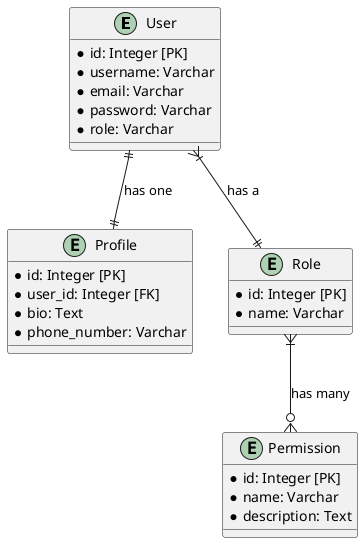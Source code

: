 @startuml
entity User {
    * id: Integer [PK]
    * username: Varchar
    * email: Varchar
    * password: Varchar
    * role: Varchar
}

entity Profile {
    * id: Integer [PK]
    * user_id: Integer [FK]
    * bio: Text
    * phone_number: Varchar
}

entity Role {
    * id: Integer [PK]
    * name: Varchar
}

entity Permission {
    * id: Integer [PK]
    * name: Varchar
    * description: Text
}

User ||--|| Profile : "has one"
User }|--|| Role : "has a"
Role }|--o{ Permission : "has many"
@enduml
